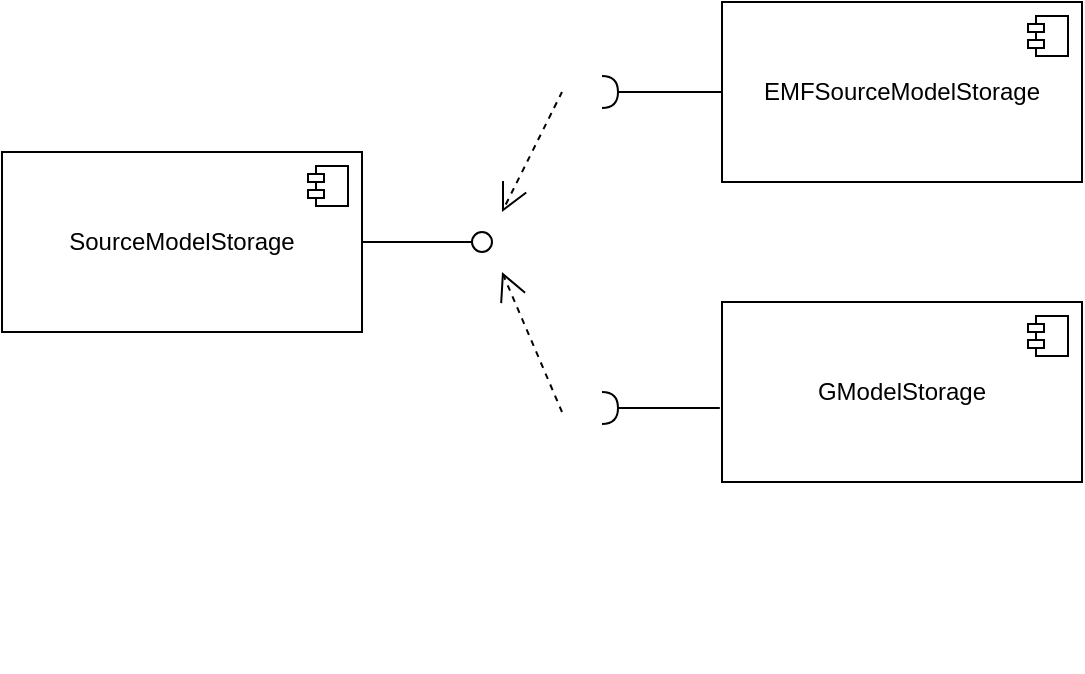 <mxfile version="24.5.4" type="github">
  <diagram name="Seite-1" id="_6wG36E1XGiq7voDwoOF">
    <mxGraphModel dx="1014" dy="725" grid="1" gridSize="10" guides="1" tooltips="1" connect="1" arrows="1" fold="1" page="1" pageScale="1" pageWidth="827" pageHeight="1169" math="0" shadow="0">
      <root>
        <mxCell id="0" />
        <mxCell id="1" parent="0" />
        <mxCell id="0QkTgStvVoY5RLkrygCM-1" value="&lt;div&gt;SourceModelStorage&lt;/div&gt;" style="html=1;dropTarget=0;whiteSpace=wrap;" parent="1" vertex="1">
          <mxGeometry x="130" y="210" width="180" height="90" as="geometry" />
        </mxCell>
        <mxCell id="0QkTgStvVoY5RLkrygCM-2" value="" style="shape=module;jettyWidth=8;jettyHeight=4;" parent="0QkTgStvVoY5RLkrygCM-1" vertex="1">
          <mxGeometry x="1" width="20" height="20" relative="1" as="geometry">
            <mxPoint x="-27" y="7" as="offset" />
          </mxGeometry>
        </mxCell>
        <mxCell id="yn1KnY_iFDNht7DufbNo-2" value="" style="rounded=0;orthogonalLoop=1;jettySize=auto;html=1;endArrow=halfCircle;endFill=0;endSize=6;strokeWidth=1;sketch=0;fontSize=12;curved=1;exitX=-0.006;exitY=0.589;exitDx=0;exitDy=0;exitPerimeter=0;" edge="1" parent="1" source="yn1KnY_iFDNht7DufbNo-7">
          <mxGeometry relative="1" as="geometry">
            <mxPoint x="500" y="585" as="sourcePoint" />
            <mxPoint x="430" y="338" as="targetPoint" />
          </mxGeometry>
        </mxCell>
        <mxCell id="yn1KnY_iFDNht7DufbNo-3" value="" style="rounded=0;orthogonalLoop=1;jettySize=auto;html=1;endArrow=oval;endFill=0;sketch=0;sourcePerimeterSpacing=0;targetPerimeterSpacing=0;endSize=10;fontSize=12;curved=1;exitX=1;exitY=0.5;exitDx=0;exitDy=0;" edge="1" parent="1" source="0QkTgStvVoY5RLkrygCM-1">
          <mxGeometry relative="1" as="geometry">
            <mxPoint x="500" y="465" as="sourcePoint" />
            <mxPoint x="370" y="255" as="targetPoint" />
          </mxGeometry>
        </mxCell>
        <mxCell id="yn1KnY_iFDNht7DufbNo-4" value="" style="ellipse;whiteSpace=wrap;html=1;align=center;aspect=fixed;fillColor=none;strokeColor=none;resizable=0;perimeter=centerPerimeter;rotatable=0;allowArrows=0;points=[];outlineConnect=1;" vertex="1" parent="1">
          <mxGeometry x="515" y="460" width="10" height="10" as="geometry" />
        </mxCell>
        <mxCell id="yn1KnY_iFDNht7DufbNo-5" value="&lt;div&gt;EMFSourceModelStorage&lt;/div&gt;" style="html=1;dropTarget=0;whiteSpace=wrap;" vertex="1" parent="1">
          <mxGeometry x="490" y="135" width="180" height="90" as="geometry" />
        </mxCell>
        <mxCell id="yn1KnY_iFDNht7DufbNo-6" value="" style="shape=module;jettyWidth=8;jettyHeight=4;" vertex="1" parent="yn1KnY_iFDNht7DufbNo-5">
          <mxGeometry x="1" width="20" height="20" relative="1" as="geometry">
            <mxPoint x="-27" y="7" as="offset" />
          </mxGeometry>
        </mxCell>
        <mxCell id="yn1KnY_iFDNht7DufbNo-7" value="&lt;div&gt;GModelStorage&lt;/div&gt;" style="html=1;dropTarget=0;whiteSpace=wrap;" vertex="1" parent="1">
          <mxGeometry x="490" y="285" width="180" height="90" as="geometry" />
        </mxCell>
        <mxCell id="yn1KnY_iFDNht7DufbNo-8" value="" style="shape=module;jettyWidth=8;jettyHeight=4;" vertex="1" parent="yn1KnY_iFDNht7DufbNo-7">
          <mxGeometry x="1" width="20" height="20" relative="1" as="geometry">
            <mxPoint x="-27" y="7" as="offset" />
          </mxGeometry>
        </mxCell>
        <mxCell id="yn1KnY_iFDNht7DufbNo-9" value="" style="rounded=0;orthogonalLoop=1;jettySize=auto;html=1;endArrow=halfCircle;endFill=0;endSize=6;strokeWidth=1;sketch=0;fontSize=12;curved=1;exitX=0;exitY=0.5;exitDx=0;exitDy=0;" edge="1" parent="1" source="yn1KnY_iFDNht7DufbNo-5">
          <mxGeometry relative="1" as="geometry">
            <mxPoint x="360" y="175" as="sourcePoint" />
            <mxPoint x="430" y="180" as="targetPoint" />
          </mxGeometry>
        </mxCell>
        <mxCell id="yn1KnY_iFDNht7DufbNo-10" value="" style="endArrow=open;endSize=12;dashed=1;html=1;rounded=0;fontSize=12;curved=1;" edge="1" parent="1">
          <mxGeometry width="160" relative="1" as="geometry">
            <mxPoint x="410" y="180" as="sourcePoint" />
            <mxPoint x="380" y="240" as="targetPoint" />
          </mxGeometry>
        </mxCell>
        <mxCell id="yn1KnY_iFDNht7DufbNo-11" value="" style="endArrow=open;endSize=12;dashed=1;html=1;rounded=0;fontSize=12;curved=1;" edge="1" parent="1">
          <mxGeometry width="160" relative="1" as="geometry">
            <mxPoint x="410" y="340" as="sourcePoint" />
            <mxPoint x="380" y="270" as="targetPoint" />
          </mxGeometry>
        </mxCell>
      </root>
    </mxGraphModel>
  </diagram>
</mxfile>

